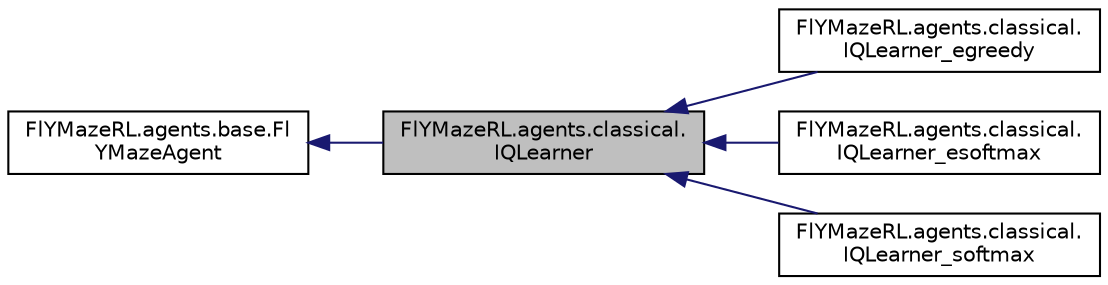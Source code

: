 digraph "FlYMazeRL.agents.classical.IQLearner"
{
 // LATEX_PDF_SIZE
  edge [fontname="Helvetica",fontsize="10",labelfontname="Helvetica",labelfontsize="10"];
  node [fontname="Helvetica",fontsize="10",shape=record];
  rankdir="LR";
  Node1 [label="FlYMazeRL.agents.classical.\lIQLearner",height=0.2,width=0.4,color="black", fillcolor="grey75", style="filled", fontcolor="black",tooltip=" "];
  Node2 -> Node1 [dir="back",color="midnightblue",fontsize="10",style="solid",fontname="Helvetica"];
  Node2 [label="FlYMazeRL.agents.base.Fl\lYMazeAgent",height=0.2,width=0.4,color="black", fillcolor="white", style="filled",URL="$d8/d62/class_fl_y_maze_r_l_1_1agents_1_1base_1_1_fl_y_maze_agent.html",tooltip=" "];
  Node1 -> Node3 [dir="back",color="midnightblue",fontsize="10",style="solid",fontname="Helvetica"];
  Node3 [label="FlYMazeRL.agents.classical.\lIQLearner_egreedy",height=0.2,width=0.4,color="black", fillcolor="white", style="filled",URL="$d8/d98/class_fl_y_maze_r_l_1_1agents_1_1classical_1_1_i_q_learner__egreedy.html",tooltip=" "];
  Node1 -> Node4 [dir="back",color="midnightblue",fontsize="10",style="solid",fontname="Helvetica"];
  Node4 [label="FlYMazeRL.agents.classical.\lIQLearner_esoftmax",height=0.2,width=0.4,color="black", fillcolor="white", style="filled",URL="$d1/deb/class_fl_y_maze_r_l_1_1agents_1_1classical_1_1_i_q_learner__esoftmax.html",tooltip=" "];
  Node1 -> Node5 [dir="back",color="midnightblue",fontsize="10",style="solid",fontname="Helvetica"];
  Node5 [label="FlYMazeRL.agents.classical.\lIQLearner_softmax",height=0.2,width=0.4,color="black", fillcolor="white", style="filled",URL="$d4/d66/class_fl_y_maze_r_l_1_1agents_1_1classical_1_1_i_q_learner__softmax.html",tooltip=" "];
}
